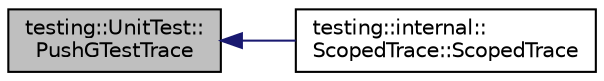 digraph "testing::UnitTest::PushGTestTrace"
{
  edge [fontname="Helvetica",fontsize="10",labelfontname="Helvetica",labelfontsize="10"];
  node [fontname="Helvetica",fontsize="10",shape=record];
  rankdir="LR";
  Node205 [label="testing::UnitTest::\lPushGTestTrace",height=0.2,width=0.4,color="black", fillcolor="grey75", style="filled", fontcolor="black"];
  Node205 -> Node206 [dir="back",color="midnightblue",fontsize="10",style="solid",fontname="Helvetica"];
  Node206 [label="testing::internal::\lScopedTrace::ScopedTrace",height=0.2,width=0.4,color="black", fillcolor="white", style="filled",URL="$d9/d53/classtesting_1_1internal_1_1_scoped_trace.html#ab965d7010bbbc82c1bef6ebf8748bede"];
}
